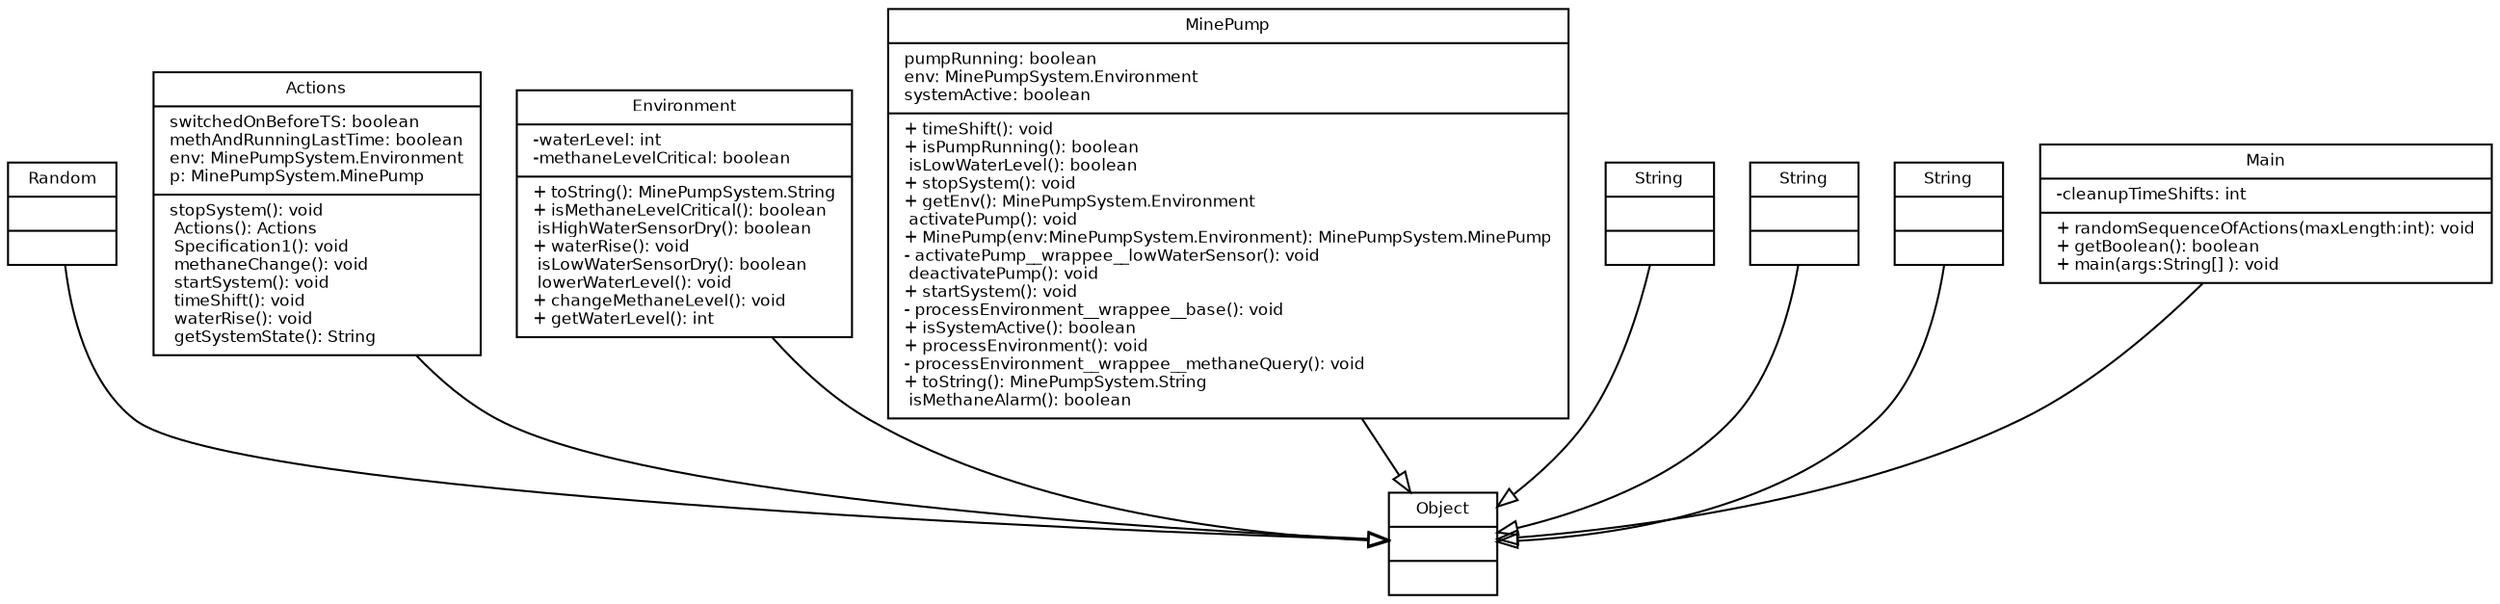 digraph TypeHierarchy { 
        fontname = "Bitstream Vera Sans"
        fontsize = 8

        node [
                  fontname = "Bitstream Vera Sans"
                  fontsize = 8
                  shape = "record"
        ]

        edge [
                  fontname = "Bitstream Vera Sans"
                  fontsize = 8
        ]

        Random [
                  label = "{Random||}"
        ]

        Actions [
                  label = "{Actions|switchedOnBeforeTS: boolean\lmethAndRunningLastTime: boolean\lenv: MinePumpSystem.Environment\lp: MinePumpSystem.MinePump\l| stopSystem(): void\l Actions(): Actions\l Specification1(): void\l methaneChange(): void\l startSystem(): void\l timeShift(): void\l waterRise(): void\l getSystemState(): String\l}"
        ]

        MinePumpSystem_Environment [
                  label = "{Environment|-waterLevel: int\l-methaneLevelCritical: boolean\l|+ toString(): MinePumpSystem.String\l+ isMethaneLevelCritical(): boolean\l isHighWaterSensorDry(): boolean\l+ waterRise(): void\l isLowWaterSensorDry(): boolean\l lowerWaterLevel(): void\l+ changeMethaneLevel(): void\l+ getWaterLevel(): int\l}"
        ]

        MinePumpSystem_MinePump [
                  label = "{MinePump|pumpRunning: boolean\lenv: MinePumpSystem.Environment\lsystemActive: boolean\l|+ timeShift(): void\l+ isPumpRunning(): boolean\l isLowWaterLevel(): boolean\l+ stopSystem(): void\l+ getEnv(): MinePumpSystem.Environment\l activatePump(): void\l+ MinePump(env:MinePumpSystem.Environment): MinePumpSystem.MinePump\l- activatePump__wrappee__lowWaterSensor(): void\l deactivatePump(): void\l+ startSystem(): void\l- processEnvironment__wrappee__base(): void\l+ isSystemActive(): boolean\l+ processEnvironment(): void\l- processEnvironment__wrappee__methaneQuery(): void\l+ toString(): MinePumpSystem.String\l isMethaneAlarm(): boolean\l}"
        ]

        String [
                  label = "{String||}"
        ]

        java_lang_String [
                  label = "{String||}"
        ]

        java_lang_Object [
                  label = "{Object||}"
        ]

        MinePumpSystem_String [
                  label = "{String||}"
        ]

        Main [
                  label = "{Main|-cleanupTimeShifts: int\l|+ randomSequenceOfActions(maxLength:int): void\l+ getBoolean(): boolean\l+ main(args:String[] ): void\l}"
        ]

        edge [
                  arrowhead = "empty"
                  style = "solid"
                  arrowtail = "none"
        ]

        Random -> java_lang_Object
        Actions -> java_lang_Object
        MinePumpSystem_Environment -> java_lang_Object
        MinePumpSystem_MinePump -> java_lang_Object
        String -> java_lang_Object
        java_lang_String -> java_lang_Object
        MinePumpSystem_String -> java_lang_Object
        Main -> java_lang_Object
        edge [
                  arrowhead = "empty"
                  style = "dashed"
                  arrowtail = "none"
        ]

        edge [
                  arrowhead = "normal"
                  style = "solid"
                  arrowtail = "odot"
        ]

}